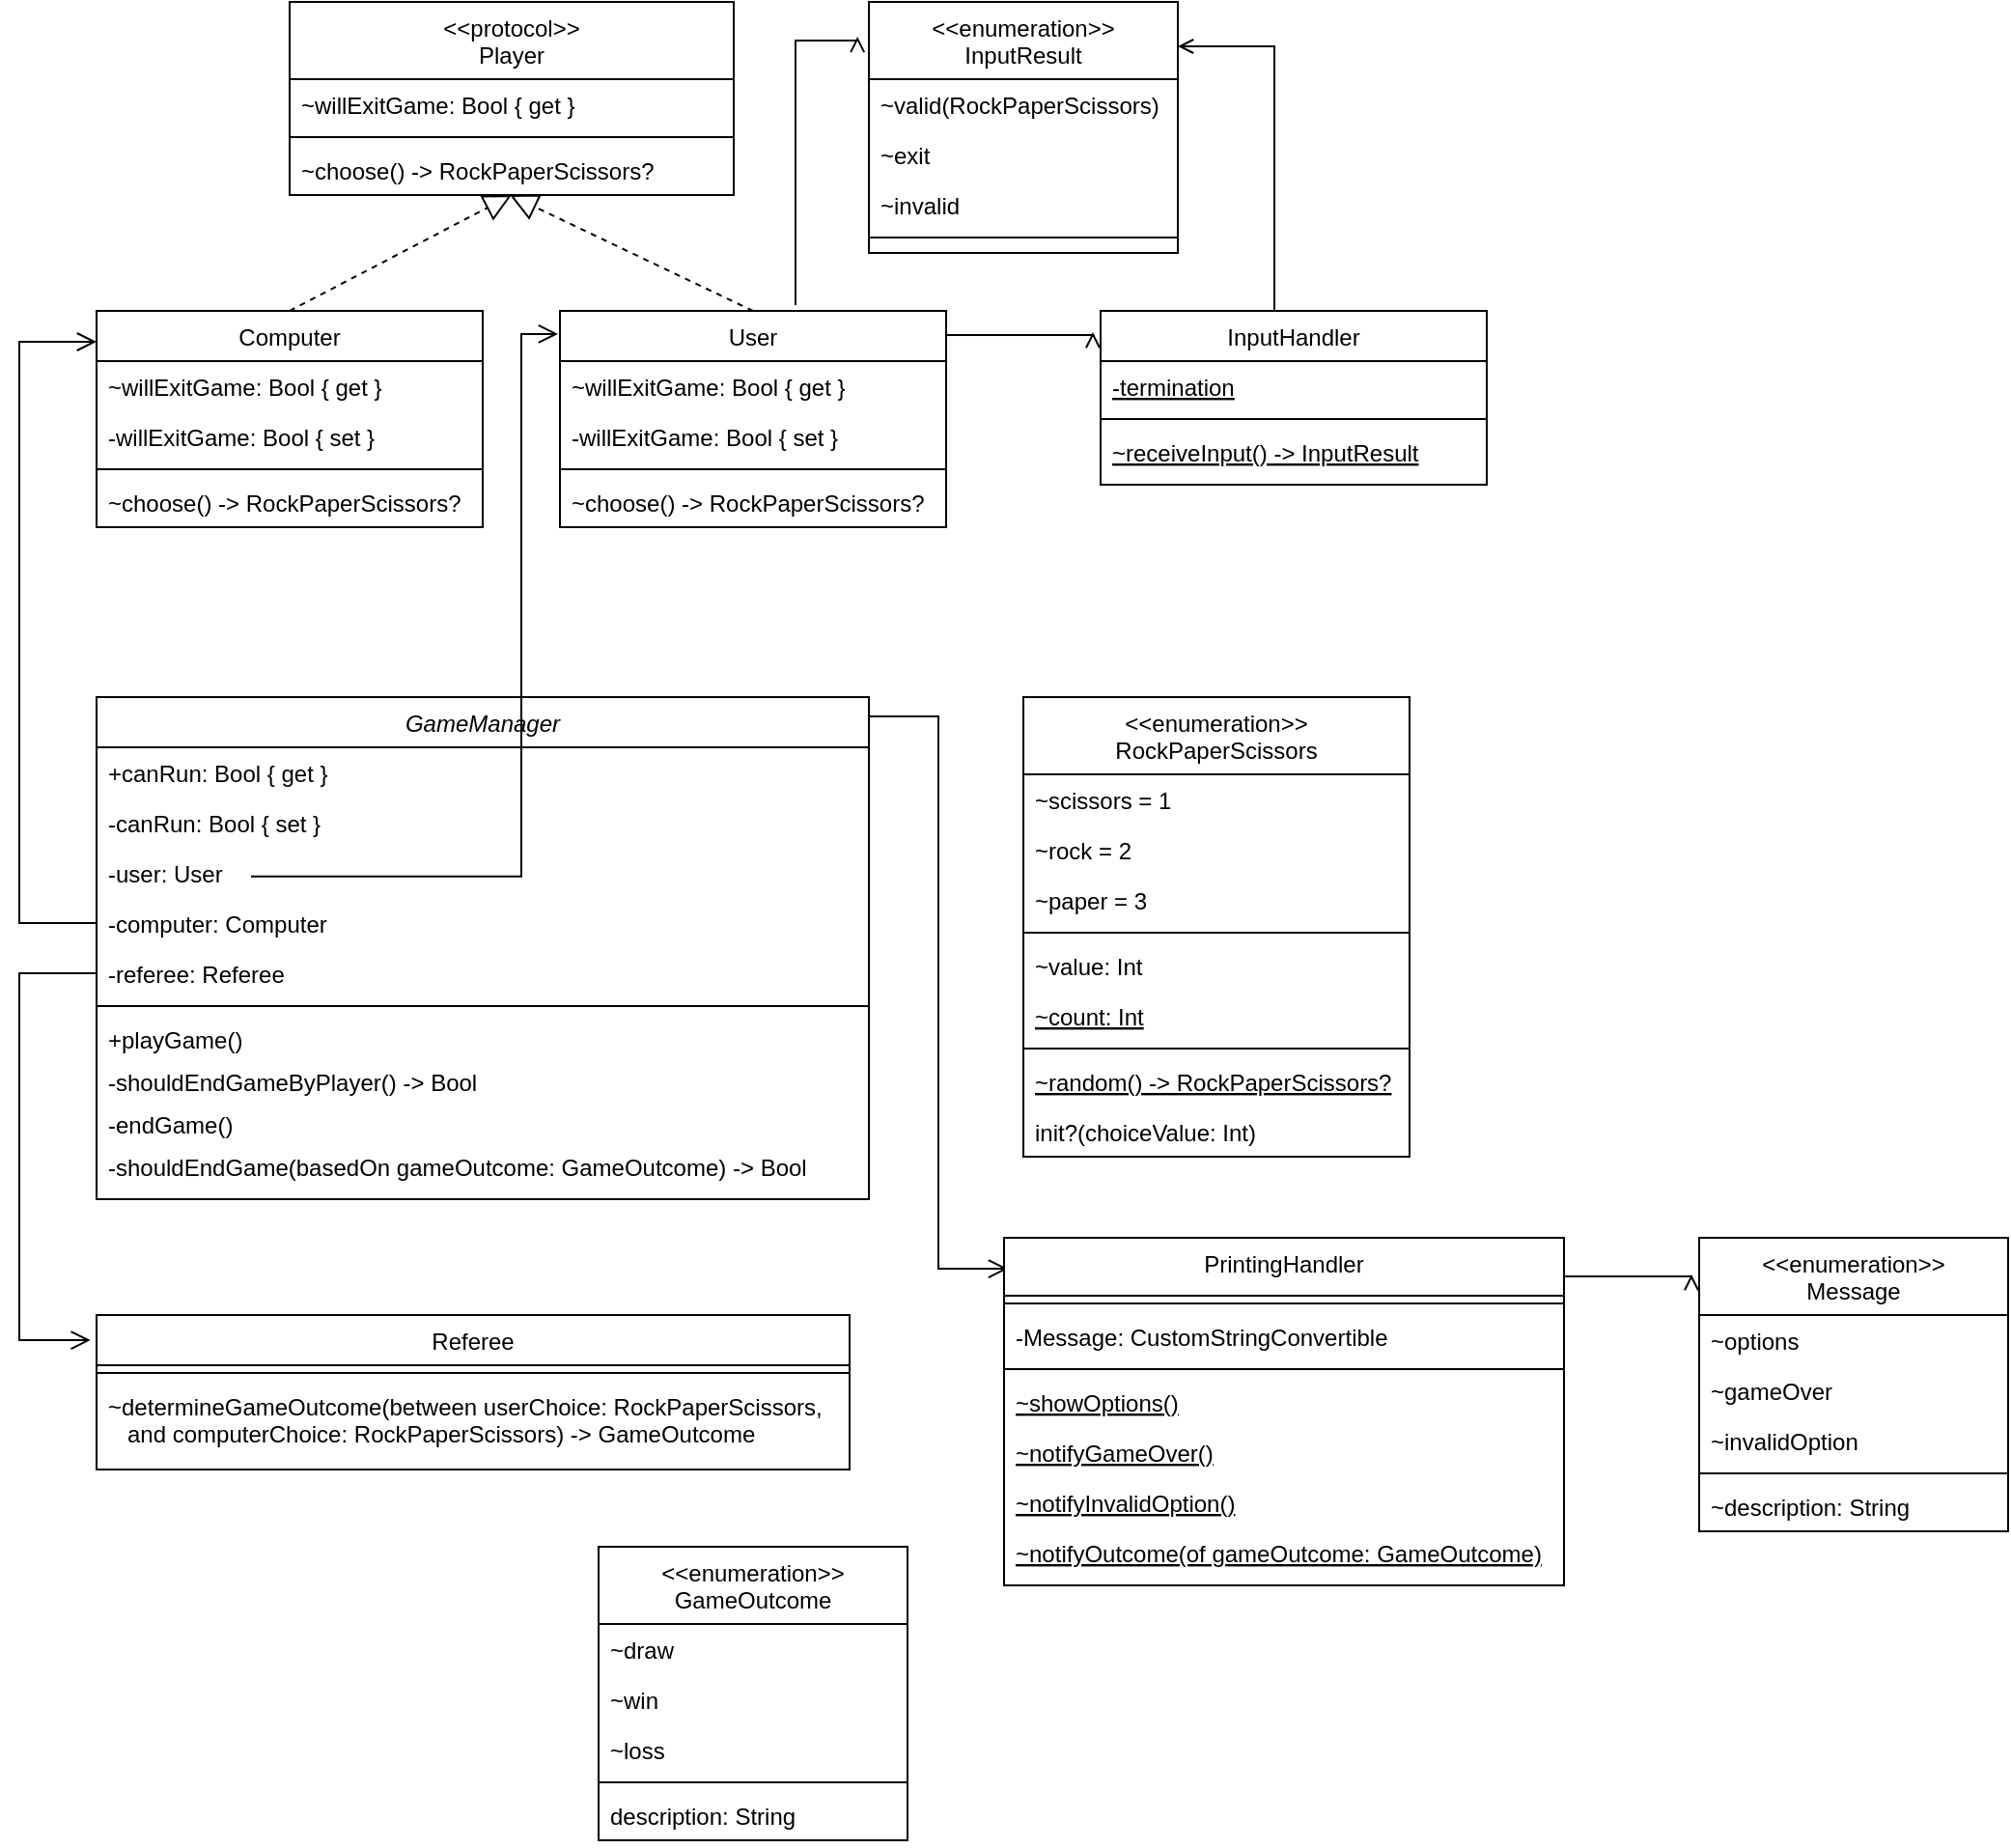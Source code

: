 <mxfile version="22.1.2" type="device">
  <diagram id="C5RBs43oDa-KdzZeNtuy" name="Page-1">
    <mxGraphModel dx="1706" dy="1177" grid="1" gridSize="10" guides="1" tooltips="1" connect="1" arrows="1" fold="1" page="1" pageScale="1" pageWidth="1169" pageHeight="1654" math="0" shadow="0">
      <root>
        <mxCell id="WIyWlLk6GJQsqaUBKTNV-0" />
        <mxCell id="WIyWlLk6GJQsqaUBKTNV-1" parent="WIyWlLk6GJQsqaUBKTNV-0" />
        <mxCell id="zkfFHV4jXpPFQw0GAbJ--0" value="GameManager" style="swimlane;fontStyle=2;align=center;verticalAlign=top;childLayout=stackLayout;horizontal=1;startSize=26;horizontalStack=0;resizeParent=1;resizeLast=0;collapsible=1;marginBottom=0;rounded=0;shadow=0;strokeWidth=1;" parent="WIyWlLk6GJQsqaUBKTNV-1" vertex="1">
          <mxGeometry x="80" y="400" width="400" height="260" as="geometry">
            <mxRectangle x="230" y="140" width="160" height="26" as="alternateBounds" />
          </mxGeometry>
        </mxCell>
        <mxCell id="zkfFHV4jXpPFQw0GAbJ--1" value="+canRun: Bool { get }" style="text;align=left;verticalAlign=top;spacingLeft=4;spacingRight=4;overflow=hidden;rotatable=0;points=[[0,0.5],[1,0.5]];portConstraint=eastwest;" parent="zkfFHV4jXpPFQw0GAbJ--0" vertex="1">
          <mxGeometry y="26" width="400" height="26" as="geometry" />
        </mxCell>
        <mxCell id="zkfFHV4jXpPFQw0GAbJ--2" value="-canRun: Bool { set }" style="text;align=left;verticalAlign=top;spacingLeft=4;spacingRight=4;overflow=hidden;rotatable=0;points=[[0,0.5],[1,0.5]];portConstraint=eastwest;rounded=0;shadow=0;html=0;" parent="zkfFHV4jXpPFQw0GAbJ--0" vertex="1">
          <mxGeometry y="52" width="400" height="26" as="geometry" />
        </mxCell>
        <mxCell id="s623HBF7WjrTzKDzdVk1-55" value="-user: User" style="text;align=left;verticalAlign=top;spacingLeft=4;spacingRight=4;overflow=hidden;rotatable=0;points=[[0,0.5],[1,0.5]];portConstraint=eastwest;rounded=0;shadow=0;html=0;" parent="zkfFHV4jXpPFQw0GAbJ--0" vertex="1">
          <mxGeometry y="78" width="400" height="26" as="geometry" />
        </mxCell>
        <mxCell id="s623HBF7WjrTzKDzdVk1-54" value="-computer: Computer" style="text;align=left;verticalAlign=top;spacingLeft=4;spacingRight=4;overflow=hidden;rotatable=0;points=[[0,0.5],[1,0.5]];portConstraint=eastwest;rounded=0;shadow=0;html=0;" parent="zkfFHV4jXpPFQw0GAbJ--0" vertex="1">
          <mxGeometry y="104" width="400" height="26" as="geometry" />
        </mxCell>
        <mxCell id="s623HBF7WjrTzKDzdVk1-56" value="-referee: Referee" style="text;align=left;verticalAlign=top;spacingLeft=4;spacingRight=4;overflow=hidden;rotatable=0;points=[[0,0.5],[1,0.5]];portConstraint=eastwest;rounded=0;shadow=0;html=0;" parent="zkfFHV4jXpPFQw0GAbJ--0" vertex="1">
          <mxGeometry y="130" width="400" height="26" as="geometry" />
        </mxCell>
        <mxCell id="zkfFHV4jXpPFQw0GAbJ--4" value="" style="line;html=1;strokeWidth=1;align=left;verticalAlign=middle;spacingTop=-1;spacingLeft=3;spacingRight=3;rotatable=0;labelPosition=right;points=[];portConstraint=eastwest;" parent="zkfFHV4jXpPFQw0GAbJ--0" vertex="1">
          <mxGeometry y="156" width="400" height="8" as="geometry" />
        </mxCell>
        <mxCell id="qmUEVyKpziymvP2P_vaz-50" value="+playGame()" style="text;align=left;verticalAlign=top;spacingLeft=4;spacingRight=4;overflow=hidden;rotatable=0;points=[[0,0.5],[1,0.5]];portConstraint=eastwest;strokeColor=none;" parent="zkfFHV4jXpPFQw0GAbJ--0" vertex="1">
          <mxGeometry y="164" width="400" height="22" as="geometry" />
        </mxCell>
        <mxCell id="qmUEVyKpziymvP2P_vaz-51" value="-shouldEndGameByPlayer() -&gt; Bool" style="text;align=left;verticalAlign=top;spacingLeft=4;spacingRight=4;overflow=hidden;rotatable=0;points=[[0,0.5],[1,0.5]];portConstraint=eastwest;strokeColor=none;" parent="zkfFHV4jXpPFQw0GAbJ--0" vertex="1">
          <mxGeometry y="186" width="400" height="22" as="geometry" />
        </mxCell>
        <mxCell id="i6mBD4vegmEakO4FTFAI-4" value="-endGame()" style="text;align=left;verticalAlign=top;spacingLeft=4;spacingRight=4;overflow=hidden;rotatable=0;points=[[0,0.5],[1,0.5]];portConstraint=eastwest;strokeColor=none;" parent="zkfFHV4jXpPFQw0GAbJ--0" vertex="1">
          <mxGeometry y="208" width="400" height="22" as="geometry" />
        </mxCell>
        <mxCell id="i6mBD4vegmEakO4FTFAI-1" value="-shouldEndGame(basedOn gameOutcome: GameOutcome) -&gt; Bool" style="text;align=left;verticalAlign=top;spacingLeft=4;spacingRight=4;overflow=hidden;rotatable=0;points=[[0,0.5],[1,0.5]];portConstraint=eastwest;strokeColor=none;" parent="zkfFHV4jXpPFQw0GAbJ--0" vertex="1">
          <mxGeometry y="230" width="400" height="22" as="geometry" />
        </mxCell>
        <mxCell id="qmUEVyKpziymvP2P_vaz-57" value="&lt;&lt;enumeration&gt;&gt;&#xa;RockPaperScissors" style="swimlane;fontStyle=0;align=center;verticalAlign=top;childLayout=stackLayout;horizontal=1;startSize=40;horizontalStack=0;resizeParent=1;resizeLast=0;collapsible=1;marginBottom=0;rounded=0;shadow=0;strokeWidth=1;" parent="WIyWlLk6GJQsqaUBKTNV-1" vertex="1">
          <mxGeometry x="560" y="400" width="200" height="238" as="geometry">
            <mxRectangle x="340" y="380" width="170" height="26" as="alternateBounds" />
          </mxGeometry>
        </mxCell>
        <mxCell id="qmUEVyKpziymvP2P_vaz-58" value="~scissors = 1" style="text;align=left;verticalAlign=top;spacingLeft=4;spacingRight=4;overflow=hidden;rotatable=0;points=[[0,0.5],[1,0.5]];portConstraint=eastwest;" parent="qmUEVyKpziymvP2P_vaz-57" vertex="1">
          <mxGeometry y="40" width="200" height="26" as="geometry" />
        </mxCell>
        <mxCell id="qmUEVyKpziymvP2P_vaz-69" value="~rock = 2" style="text;align=left;verticalAlign=top;spacingLeft=4;spacingRight=4;overflow=hidden;rotatable=0;points=[[0,0.5],[1,0.5]];portConstraint=eastwest;" parent="qmUEVyKpziymvP2P_vaz-57" vertex="1">
          <mxGeometry y="66" width="200" height="26" as="geometry" />
        </mxCell>
        <mxCell id="qmUEVyKpziymvP2P_vaz-70" value="~paper = 3" style="text;align=left;verticalAlign=top;spacingLeft=4;spacingRight=4;overflow=hidden;rotatable=0;points=[[0,0.5],[1,0.5]];portConstraint=eastwest;" parent="qmUEVyKpziymvP2P_vaz-57" vertex="1">
          <mxGeometry y="92" width="200" height="26" as="geometry" />
        </mxCell>
        <mxCell id="qmUEVyKpziymvP2P_vaz-59" value="" style="line;html=1;strokeWidth=1;align=left;verticalAlign=middle;spacingTop=-1;spacingLeft=3;spacingRight=3;rotatable=0;labelPosition=right;points=[];portConstraint=eastwest;" parent="qmUEVyKpziymvP2P_vaz-57" vertex="1">
          <mxGeometry y="118" width="200" height="8" as="geometry" />
        </mxCell>
        <mxCell id="s623HBF7WjrTzKDzdVk1-36" value="~value: Int" style="text;align=left;verticalAlign=top;spacingLeft=4;spacingRight=4;overflow=hidden;rotatable=0;points=[[0,0.5],[1,0.5]];portConstraint=eastwest;" parent="qmUEVyKpziymvP2P_vaz-57" vertex="1">
          <mxGeometry y="126" width="200" height="26" as="geometry" />
        </mxCell>
        <mxCell id="s623HBF7WjrTzKDzdVk1-40" value="~count: Int" style="text;align=left;verticalAlign=top;spacingLeft=4;spacingRight=4;overflow=hidden;rotatable=0;points=[[0,0.5],[1,0.5]];portConstraint=eastwest;fontStyle=4" parent="qmUEVyKpziymvP2P_vaz-57" vertex="1">
          <mxGeometry y="152" width="200" height="26" as="geometry" />
        </mxCell>
        <mxCell id="s623HBF7WjrTzKDzdVk1-39" value="" style="line;html=1;strokeWidth=1;align=left;verticalAlign=middle;spacingTop=-1;spacingLeft=3;spacingRight=3;rotatable=0;labelPosition=right;points=[];portConstraint=eastwest;" parent="qmUEVyKpziymvP2P_vaz-57" vertex="1">
          <mxGeometry y="178" width="200" height="8" as="geometry" />
        </mxCell>
        <mxCell id="s623HBF7WjrTzKDzdVk1-38" value="~random() -&gt; RockPaperScissors?" style="text;align=left;verticalAlign=top;spacingLeft=4;spacingRight=4;overflow=hidden;rotatable=0;points=[[0,0.5],[1,0.5]];portConstraint=eastwest;fontStyle=4" parent="qmUEVyKpziymvP2P_vaz-57" vertex="1">
          <mxGeometry y="186" width="200" height="26" as="geometry" />
        </mxCell>
        <mxCell id="s623HBF7WjrTzKDzdVk1-37" value="init?(choiceValue: Int)" style="text;align=left;verticalAlign=top;spacingLeft=4;spacingRight=4;overflow=hidden;rotatable=0;points=[[0,0.5],[1,0.5]];portConstraint=eastwest;" parent="qmUEVyKpziymvP2P_vaz-57" vertex="1">
          <mxGeometry y="212" width="200" height="26" as="geometry" />
        </mxCell>
        <mxCell id="qmUEVyKpziymvP2P_vaz-72" value="&lt;&lt;enumeration&gt;&gt;&#xa;Message" style="swimlane;fontStyle=0;align=center;verticalAlign=top;childLayout=stackLayout;horizontal=1;startSize=40;horizontalStack=0;resizeParent=1;resizeLast=0;collapsible=1;marginBottom=0;rounded=0;shadow=0;strokeWidth=1;" parent="WIyWlLk6GJQsqaUBKTNV-1" vertex="1">
          <mxGeometry x="910" y="680" width="160" height="152" as="geometry">
            <mxRectangle x="340" y="380" width="170" height="26" as="alternateBounds" />
          </mxGeometry>
        </mxCell>
        <mxCell id="qmUEVyKpziymvP2P_vaz-73" value="~options" style="text;align=left;verticalAlign=top;spacingLeft=4;spacingRight=4;overflow=hidden;rotatable=0;points=[[0,0.5],[1,0.5]];portConstraint=eastwest;" parent="qmUEVyKpziymvP2P_vaz-72" vertex="1">
          <mxGeometry y="40" width="160" height="26" as="geometry" />
        </mxCell>
        <mxCell id="qmUEVyKpziymvP2P_vaz-74" value="~gameOver" style="text;align=left;verticalAlign=top;spacingLeft=4;spacingRight=4;overflow=hidden;rotatable=0;points=[[0,0.5],[1,0.5]];portConstraint=eastwest;" parent="qmUEVyKpziymvP2P_vaz-72" vertex="1">
          <mxGeometry y="66" width="160" height="26" as="geometry" />
        </mxCell>
        <mxCell id="qmUEVyKpziymvP2P_vaz-75" value="~invalidOption" style="text;align=left;verticalAlign=top;spacingLeft=4;spacingRight=4;overflow=hidden;rotatable=0;points=[[0,0.5],[1,0.5]];portConstraint=eastwest;" parent="qmUEVyKpziymvP2P_vaz-72" vertex="1">
          <mxGeometry y="92" width="160" height="26" as="geometry" />
        </mxCell>
        <mxCell id="qmUEVyKpziymvP2P_vaz-76" value="" style="line;html=1;strokeWidth=1;align=left;verticalAlign=middle;spacingTop=-1;spacingLeft=3;spacingRight=3;rotatable=0;labelPosition=right;points=[];portConstraint=eastwest;" parent="qmUEVyKpziymvP2P_vaz-72" vertex="1">
          <mxGeometry y="118" width="160" height="8" as="geometry" />
        </mxCell>
        <mxCell id="qmUEVyKpziymvP2P_vaz-78" value="~description: String" style="text;align=left;verticalAlign=top;spacingLeft=4;spacingRight=4;overflow=hidden;rotatable=0;points=[[0,0.5],[1,0.5]];portConstraint=eastwest;" parent="qmUEVyKpziymvP2P_vaz-72" vertex="1">
          <mxGeometry y="126" width="160" height="26" as="geometry" />
        </mxCell>
        <mxCell id="qmUEVyKpziymvP2P_vaz-79" value="" style="endArrow=open;shadow=0;strokeWidth=1;rounded=0;endFill=1;edgeStyle=elbowEdgeStyle;elbow=vertical;exitX=0.99;exitY=0.125;exitDx=0;exitDy=0;exitPerimeter=0;entryX=-0.02;entryY=0.122;entryDx=0;entryDy=0;entryPerimeter=0;" parent="WIyWlLk6GJQsqaUBKTNV-1" source="s623HBF7WjrTzKDzdVk1-49" target="s623HBF7WjrTzKDzdVk1-57" edge="1">
          <mxGeometry x="0.5" y="41" relative="1" as="geometry">
            <mxPoint x="530" y="180" as="sourcePoint" />
            <mxPoint x="610" y="180" as="targetPoint" />
            <mxPoint x="-40" y="32" as="offset" />
          </mxGeometry>
        </mxCell>
        <mxCell id="-9zZKkEwCmD_-viZf4k5-0" value="" style="edgeStyle=elbowEdgeStyle;elbow=horizontal;endArrow=open;html=1;curved=0;rounded=0;endSize=8;startSize=8;endFill=0;entryX=0.007;entryY=0.089;entryDx=0;entryDy=0;entryPerimeter=0;" parent="WIyWlLk6GJQsqaUBKTNV-1" target="s623HBF7WjrTzKDzdVk1-62" edge="1">
          <mxGeometry width="50" height="50" relative="1" as="geometry">
            <mxPoint x="480" y="410" as="sourcePoint" />
            <mxPoint x="540" y="464.16" as="targetPoint" />
            <Array as="points" />
          </mxGeometry>
        </mxCell>
        <mxCell id="s623HBF7WjrTzKDzdVk1-1" value="Referee" style="swimlane;fontStyle=0;align=center;verticalAlign=top;childLayout=stackLayout;horizontal=1;startSize=26;horizontalStack=0;resizeParent=1;resizeLast=0;collapsible=1;marginBottom=0;rounded=0;shadow=0;strokeWidth=1;" parent="WIyWlLk6GJQsqaUBKTNV-1" vertex="1">
          <mxGeometry x="80" y="720" width="390" height="80" as="geometry">
            <mxRectangle x="560" y="360" width="160" height="26" as="alternateBounds" />
          </mxGeometry>
        </mxCell>
        <mxCell id="s623HBF7WjrTzKDzdVk1-2" value="" style="line;html=1;strokeWidth=1;align=left;verticalAlign=middle;spacingTop=-1;spacingLeft=3;spacingRight=3;rotatable=0;labelPosition=right;points=[];portConstraint=eastwest;" parent="s623HBF7WjrTzKDzdVk1-1" vertex="1">
          <mxGeometry y="26" width="390" height="8" as="geometry" />
        </mxCell>
        <mxCell id="s623HBF7WjrTzKDzdVk1-4" value="~determineGameOutcome(between userChoice: RockPaperScissors,&#xa;   and computerChoice: RockPaperScissors) -&gt; GameOutcome" style="text;align=left;verticalAlign=top;spacingLeft=4;spacingRight=4;overflow=hidden;rotatable=0;points=[[0,0.5],[1,0.5]];portConstraint=eastwest;" parent="s623HBF7WjrTzKDzdVk1-1" vertex="1">
          <mxGeometry y="34" width="390" height="38" as="geometry" />
        </mxCell>
        <mxCell id="s623HBF7WjrTzKDzdVk1-10" value="&lt;&lt;protocol&gt;&gt;&#xa;Player" style="swimlane;fontStyle=0;align=center;verticalAlign=top;childLayout=stackLayout;horizontal=1;startSize=40;horizontalStack=0;resizeParent=1;resizeLast=0;collapsible=1;marginBottom=0;rounded=0;shadow=0;strokeWidth=1;" parent="WIyWlLk6GJQsqaUBKTNV-1" vertex="1">
          <mxGeometry x="180" y="40" width="230" height="100" as="geometry">
            <mxRectangle x="340" y="380" width="170" height="26" as="alternateBounds" />
          </mxGeometry>
        </mxCell>
        <mxCell id="s623HBF7WjrTzKDzdVk1-11" value="~willExitGame: Bool { get }" style="text;align=left;verticalAlign=top;spacingLeft=4;spacingRight=4;overflow=hidden;rotatable=0;points=[[0,0.5],[1,0.5]];portConstraint=eastwest;" parent="s623HBF7WjrTzKDzdVk1-10" vertex="1">
          <mxGeometry y="40" width="230" height="26" as="geometry" />
        </mxCell>
        <mxCell id="s623HBF7WjrTzKDzdVk1-14" value="" style="line;html=1;strokeWidth=1;align=left;verticalAlign=middle;spacingTop=-1;spacingLeft=3;spacingRight=3;rotatable=0;labelPosition=right;points=[];portConstraint=eastwest;" parent="s623HBF7WjrTzKDzdVk1-10" vertex="1">
          <mxGeometry y="66" width="230" height="8" as="geometry" />
        </mxCell>
        <mxCell id="s623HBF7WjrTzKDzdVk1-27" value="~choose() -&gt; RockPaperScissors?" style="text;align=left;verticalAlign=top;spacingLeft=4;spacingRight=4;overflow=hidden;rotatable=0;points=[[0,0.5],[1,0.5]];portConstraint=eastwest;" parent="s623HBF7WjrTzKDzdVk1-10" vertex="1">
          <mxGeometry y="74" width="230" height="26" as="geometry" />
        </mxCell>
        <mxCell id="s623HBF7WjrTzKDzdVk1-30" value="Computer" style="swimlane;fontStyle=0;align=center;verticalAlign=top;childLayout=stackLayout;horizontal=1;startSize=26;horizontalStack=0;resizeParent=1;resizeLast=0;collapsible=1;marginBottom=0;rounded=0;shadow=0;strokeWidth=1;" parent="WIyWlLk6GJQsqaUBKTNV-1" vertex="1">
          <mxGeometry x="80" y="200" width="200" height="112" as="geometry">
            <mxRectangle x="560" y="360" width="160" height="26" as="alternateBounds" />
          </mxGeometry>
        </mxCell>
        <mxCell id="s623HBF7WjrTzKDzdVk1-31" value="~willExitGame: Bool { get }" style="text;align=left;verticalAlign=top;spacingLeft=4;spacingRight=4;overflow=hidden;rotatable=0;points=[[0,0.5],[1,0.5]];portConstraint=eastwest;" parent="s623HBF7WjrTzKDzdVk1-30" vertex="1">
          <mxGeometry y="26" width="200" height="26" as="geometry" />
        </mxCell>
        <mxCell id="s623HBF7WjrTzKDzdVk1-32" value="-willExitGame: Bool { set }" style="text;align=left;verticalAlign=top;spacingLeft=4;spacingRight=4;overflow=hidden;rotatable=0;points=[[0,0.5],[1,0.5]];portConstraint=eastwest;" parent="s623HBF7WjrTzKDzdVk1-30" vertex="1">
          <mxGeometry y="52" width="200" height="26" as="geometry" />
        </mxCell>
        <mxCell id="s623HBF7WjrTzKDzdVk1-33" value="" style="line;html=1;strokeWidth=1;align=left;verticalAlign=middle;spacingTop=-1;spacingLeft=3;spacingRight=3;rotatable=0;labelPosition=right;points=[];portConstraint=eastwest;" parent="s623HBF7WjrTzKDzdVk1-30" vertex="1">
          <mxGeometry y="78" width="200" height="8" as="geometry" />
        </mxCell>
        <mxCell id="s623HBF7WjrTzKDzdVk1-34" value="~choose() -&gt; RockPaperScissors?" style="text;align=left;verticalAlign=top;spacingLeft=4;spacingRight=4;overflow=hidden;rotatable=0;points=[[0,0.5],[1,0.5]];portConstraint=eastwest;" parent="s623HBF7WjrTzKDzdVk1-30" vertex="1">
          <mxGeometry y="86" width="200" height="26" as="geometry" />
        </mxCell>
        <mxCell id="s623HBF7WjrTzKDzdVk1-41" value="&lt;&lt;enumeration&gt;&gt;&#xa;InputResult" style="swimlane;fontStyle=0;align=center;verticalAlign=top;childLayout=stackLayout;horizontal=1;startSize=40;horizontalStack=0;resizeParent=1;resizeLast=0;collapsible=1;marginBottom=0;rounded=0;shadow=0;strokeWidth=1;" parent="WIyWlLk6GJQsqaUBKTNV-1" vertex="1">
          <mxGeometry x="480" y="40" width="160" height="130" as="geometry">
            <mxRectangle x="340" y="380" width="170" height="26" as="alternateBounds" />
          </mxGeometry>
        </mxCell>
        <mxCell id="s623HBF7WjrTzKDzdVk1-42" value="~valid(RockPaperScissors)" style="text;align=left;verticalAlign=top;spacingLeft=4;spacingRight=4;overflow=hidden;rotatable=0;points=[[0,0.5],[1,0.5]];portConstraint=eastwest;" parent="s623HBF7WjrTzKDzdVk1-41" vertex="1">
          <mxGeometry y="40" width="160" height="26" as="geometry" />
        </mxCell>
        <mxCell id="s623HBF7WjrTzKDzdVk1-43" value="~exit" style="text;align=left;verticalAlign=top;spacingLeft=4;spacingRight=4;overflow=hidden;rotatable=0;points=[[0,0.5],[1,0.5]];portConstraint=eastwest;" parent="s623HBF7WjrTzKDzdVk1-41" vertex="1">
          <mxGeometry y="66" width="160" height="26" as="geometry" />
        </mxCell>
        <mxCell id="s623HBF7WjrTzKDzdVk1-44" value="~invalid" style="text;align=left;verticalAlign=top;spacingLeft=4;spacingRight=4;overflow=hidden;rotatable=0;points=[[0,0.5],[1,0.5]];portConstraint=eastwest;" parent="s623HBF7WjrTzKDzdVk1-41" vertex="1">
          <mxGeometry y="92" width="160" height="26" as="geometry" />
        </mxCell>
        <mxCell id="s623HBF7WjrTzKDzdVk1-45" value="" style="line;html=1;strokeWidth=1;align=left;verticalAlign=middle;spacingTop=-1;spacingLeft=3;spacingRight=3;rotatable=0;labelPosition=right;points=[];portConstraint=eastwest;" parent="s623HBF7WjrTzKDzdVk1-41" vertex="1">
          <mxGeometry y="118" width="160" height="8" as="geometry" />
        </mxCell>
        <mxCell id="s623HBF7WjrTzKDzdVk1-49" value="User" style="swimlane;fontStyle=0;align=center;verticalAlign=top;childLayout=stackLayout;horizontal=1;startSize=26;horizontalStack=0;resizeParent=1;resizeLast=0;collapsible=1;marginBottom=0;rounded=0;shadow=0;strokeWidth=1;" parent="WIyWlLk6GJQsqaUBKTNV-1" vertex="1">
          <mxGeometry x="320" y="200" width="200" height="112" as="geometry">
            <mxRectangle x="560" y="360" width="160" height="26" as="alternateBounds" />
          </mxGeometry>
        </mxCell>
        <mxCell id="s623HBF7WjrTzKDzdVk1-50" value="~willExitGame: Bool { get }" style="text;align=left;verticalAlign=top;spacingLeft=4;spacingRight=4;overflow=hidden;rotatable=0;points=[[0,0.5],[1,0.5]];portConstraint=eastwest;" parent="s623HBF7WjrTzKDzdVk1-49" vertex="1">
          <mxGeometry y="26" width="200" height="26" as="geometry" />
        </mxCell>
        <mxCell id="s623HBF7WjrTzKDzdVk1-51" value="-willExitGame: Bool { set }" style="text;align=left;verticalAlign=top;spacingLeft=4;spacingRight=4;overflow=hidden;rotatable=0;points=[[0,0.5],[1,0.5]];portConstraint=eastwest;" parent="s623HBF7WjrTzKDzdVk1-49" vertex="1">
          <mxGeometry y="52" width="200" height="26" as="geometry" />
        </mxCell>
        <mxCell id="s623HBF7WjrTzKDzdVk1-52" value="" style="line;html=1;strokeWidth=1;align=left;verticalAlign=middle;spacingTop=-1;spacingLeft=3;spacingRight=3;rotatable=0;labelPosition=right;points=[];portConstraint=eastwest;" parent="s623HBF7WjrTzKDzdVk1-49" vertex="1">
          <mxGeometry y="78" width="200" height="8" as="geometry" />
        </mxCell>
        <mxCell id="s623HBF7WjrTzKDzdVk1-53" value="~choose() -&gt; RockPaperScissors?" style="text;align=left;verticalAlign=top;spacingLeft=4;spacingRight=4;overflow=hidden;rotatable=0;points=[[0,0.5],[1,0.5]];portConstraint=eastwest;" parent="s623HBF7WjrTzKDzdVk1-49" vertex="1">
          <mxGeometry y="86" width="200" height="26" as="geometry" />
        </mxCell>
        <mxCell id="s623HBF7WjrTzKDzdVk1-57" value="InputHandler" style="swimlane;fontStyle=0;align=center;verticalAlign=top;childLayout=stackLayout;horizontal=1;startSize=26;horizontalStack=0;resizeParent=1;resizeLast=0;collapsible=1;marginBottom=0;rounded=0;shadow=0;strokeWidth=1;" parent="WIyWlLk6GJQsqaUBKTNV-1" vertex="1">
          <mxGeometry x="600" y="200" width="200" height="90" as="geometry">
            <mxRectangle x="560" y="360" width="160" height="26" as="alternateBounds" />
          </mxGeometry>
        </mxCell>
        <mxCell id="s623HBF7WjrTzKDzdVk1-58" value="-termination" style="text;align=left;verticalAlign=top;spacingLeft=4;spacingRight=4;overflow=hidden;rotatable=0;points=[[0,0.5],[1,0.5]];portConstraint=eastwest;fontStyle=4" parent="s623HBF7WjrTzKDzdVk1-57" vertex="1">
          <mxGeometry y="26" width="200" height="26" as="geometry" />
        </mxCell>
        <mxCell id="s623HBF7WjrTzKDzdVk1-60" value="" style="line;html=1;strokeWidth=1;align=left;verticalAlign=middle;spacingTop=-1;spacingLeft=3;spacingRight=3;rotatable=0;labelPosition=right;points=[];portConstraint=eastwest;" parent="s623HBF7WjrTzKDzdVk1-57" vertex="1">
          <mxGeometry y="52" width="200" height="8" as="geometry" />
        </mxCell>
        <mxCell id="s623HBF7WjrTzKDzdVk1-61" value="~receiveInput() -&gt; InputResult" style="text;align=left;verticalAlign=top;spacingLeft=4;spacingRight=4;overflow=hidden;rotatable=0;points=[[0,0.5],[1,0.5]];portConstraint=eastwest;fontStyle=4" parent="s623HBF7WjrTzKDzdVk1-57" vertex="1">
          <mxGeometry y="60" width="200" height="26" as="geometry" />
        </mxCell>
        <mxCell id="s623HBF7WjrTzKDzdVk1-62" value="PrintingHandler" style="swimlane;fontStyle=0;align=center;verticalAlign=top;childLayout=stackLayout;horizontal=1;startSize=30;horizontalStack=0;resizeParent=1;resizeLast=0;collapsible=1;marginBottom=0;rounded=0;shadow=0;strokeWidth=1;" parent="WIyWlLk6GJQsqaUBKTNV-1" vertex="1">
          <mxGeometry x="550" y="680" width="290" height="180" as="geometry">
            <mxRectangle x="340" y="380" width="170" height="26" as="alternateBounds" />
          </mxGeometry>
        </mxCell>
        <mxCell id="s623HBF7WjrTzKDzdVk1-66" value="" style="line;html=1;strokeWidth=1;align=left;verticalAlign=middle;spacingTop=-1;spacingLeft=3;spacingRight=3;rotatable=0;labelPosition=right;points=[];portConstraint=eastwest;" parent="s623HBF7WjrTzKDzdVk1-62" vertex="1">
          <mxGeometry y="30" width="290" height="8" as="geometry" />
        </mxCell>
        <mxCell id="s623HBF7WjrTzKDzdVk1-63" value="-Message: CustomStringConvertible" style="text;align=left;verticalAlign=top;spacingLeft=4;spacingRight=4;overflow=hidden;rotatable=0;points=[[0,0.5],[1,0.5]];portConstraint=eastwest;" parent="s623HBF7WjrTzKDzdVk1-62" vertex="1">
          <mxGeometry y="38" width="290" height="26" as="geometry" />
        </mxCell>
        <mxCell id="mDiNn8X6zUOTqSWpwGkp-0" value="" style="line;html=1;strokeWidth=1;align=left;verticalAlign=middle;spacingTop=-1;spacingLeft=3;spacingRight=3;rotatable=0;labelPosition=right;points=[];portConstraint=eastwest;" parent="s623HBF7WjrTzKDzdVk1-62" vertex="1">
          <mxGeometry y="64" width="290" height="8" as="geometry" />
        </mxCell>
        <mxCell id="s623HBF7WjrTzKDzdVk1-65" value="~showOptions()" style="text;align=left;verticalAlign=top;spacingLeft=4;spacingRight=4;overflow=hidden;rotatable=0;points=[[0,0.5],[1,0.5]];portConstraint=eastwest;fontStyle=4" parent="s623HBF7WjrTzKDzdVk1-62" vertex="1">
          <mxGeometry y="72" width="290" height="26" as="geometry" />
        </mxCell>
        <mxCell id="s623HBF7WjrTzKDzdVk1-64" value="~notifyGameOver()" style="text;align=left;verticalAlign=top;spacingLeft=4;spacingRight=4;overflow=hidden;rotatable=0;points=[[0,0.5],[1,0.5]];portConstraint=eastwest;fontStyle=4" parent="s623HBF7WjrTzKDzdVk1-62" vertex="1">
          <mxGeometry y="98" width="290" height="26" as="geometry" />
        </mxCell>
        <mxCell id="mDiNn8X6zUOTqSWpwGkp-1" value="~notifyInvalidOption()" style="text;align=left;verticalAlign=top;spacingLeft=4;spacingRight=4;overflow=hidden;rotatable=0;points=[[0,0.5],[1,0.5]];portConstraint=eastwest;fontStyle=4" parent="s623HBF7WjrTzKDzdVk1-62" vertex="1">
          <mxGeometry y="124" width="290" height="26" as="geometry" />
        </mxCell>
        <mxCell id="mDiNn8X6zUOTqSWpwGkp-2" value="~notifyOutcome(of gameOutcome: GameOutcome)" style="text;align=left;verticalAlign=top;spacingLeft=4;spacingRight=4;overflow=hidden;rotatable=0;points=[[0,0.5],[1,0.5]];portConstraint=eastwest;fontStyle=4" parent="s623HBF7WjrTzKDzdVk1-62" vertex="1">
          <mxGeometry y="150" width="290" height="26" as="geometry" />
        </mxCell>
        <mxCell id="mDiNn8X6zUOTqSWpwGkp-3" value="" style="endArrow=block;dashed=1;endFill=0;endSize=12;html=1;rounded=0;entryX=0.5;entryY=1;entryDx=0;entryDy=0;entryPerimeter=0;exitX=0.5;exitY=0;exitDx=0;exitDy=0;" parent="WIyWlLk6GJQsqaUBKTNV-1" source="s623HBF7WjrTzKDzdVk1-30" target="s623HBF7WjrTzKDzdVk1-27" edge="1">
          <mxGeometry width="160" relative="1" as="geometry">
            <mxPoint x="110" y="170" as="sourcePoint" />
            <mxPoint x="270" y="170" as="targetPoint" />
          </mxGeometry>
        </mxCell>
        <mxCell id="mDiNn8X6zUOTqSWpwGkp-4" value="" style="endArrow=block;dashed=1;endFill=0;endSize=12;html=1;rounded=0;exitX=0.5;exitY=0;exitDx=0;exitDy=0;entryX=0.496;entryY=1;entryDx=0;entryDy=0;entryPerimeter=0;" parent="WIyWlLk6GJQsqaUBKTNV-1" source="s623HBF7WjrTzKDzdVk1-49" target="s623HBF7WjrTzKDzdVk1-27" edge="1">
          <mxGeometry width="160" relative="1" as="geometry">
            <mxPoint x="390" y="200" as="sourcePoint" />
            <mxPoint x="290" y="140" as="targetPoint" />
          </mxGeometry>
        </mxCell>
        <mxCell id="mDiNn8X6zUOTqSWpwGkp-5" value="&lt;&lt;enumeration&gt;&gt;&#xa;GameOutcome" style="swimlane;fontStyle=0;align=center;verticalAlign=top;childLayout=stackLayout;horizontal=1;startSize=40;horizontalStack=0;resizeParent=1;resizeLast=0;collapsible=1;marginBottom=0;rounded=0;shadow=0;strokeWidth=1;" parent="WIyWlLk6GJQsqaUBKTNV-1" vertex="1">
          <mxGeometry x="340" y="840" width="160" height="152" as="geometry">
            <mxRectangle x="340" y="380" width="170" height="26" as="alternateBounds" />
          </mxGeometry>
        </mxCell>
        <mxCell id="mDiNn8X6zUOTqSWpwGkp-6" value="~draw" style="text;align=left;verticalAlign=top;spacingLeft=4;spacingRight=4;overflow=hidden;rotatable=0;points=[[0,0.5],[1,0.5]];portConstraint=eastwest;" parent="mDiNn8X6zUOTqSWpwGkp-5" vertex="1">
          <mxGeometry y="40" width="160" height="26" as="geometry" />
        </mxCell>
        <mxCell id="mDiNn8X6zUOTqSWpwGkp-7" value="~win" style="text;align=left;verticalAlign=top;spacingLeft=4;spacingRight=4;overflow=hidden;rotatable=0;points=[[0,0.5],[1,0.5]];portConstraint=eastwest;" parent="mDiNn8X6zUOTqSWpwGkp-5" vertex="1">
          <mxGeometry y="66" width="160" height="26" as="geometry" />
        </mxCell>
        <mxCell id="mDiNn8X6zUOTqSWpwGkp-8" value="~loss" style="text;align=left;verticalAlign=top;spacingLeft=4;spacingRight=4;overflow=hidden;rotatable=0;points=[[0,0.5],[1,0.5]];portConstraint=eastwest;" parent="mDiNn8X6zUOTqSWpwGkp-5" vertex="1">
          <mxGeometry y="92" width="160" height="26" as="geometry" />
        </mxCell>
        <mxCell id="mDiNn8X6zUOTqSWpwGkp-9" value="" style="line;html=1;strokeWidth=1;align=left;verticalAlign=middle;spacingTop=-1;spacingLeft=3;spacingRight=3;rotatable=0;labelPosition=right;points=[];portConstraint=eastwest;" parent="mDiNn8X6zUOTqSWpwGkp-5" vertex="1">
          <mxGeometry y="118" width="160" height="8" as="geometry" />
        </mxCell>
        <mxCell id="mDiNn8X6zUOTqSWpwGkp-10" value="description: String" style="text;align=left;verticalAlign=top;spacingLeft=4;spacingRight=4;overflow=hidden;rotatable=0;points=[[0,0.5],[1,0.5]];portConstraint=eastwest;" parent="mDiNn8X6zUOTqSWpwGkp-5" vertex="1">
          <mxGeometry y="126" width="160" height="26" as="geometry" />
        </mxCell>
        <mxCell id="mDiNn8X6zUOTqSWpwGkp-11" value="" style="edgeStyle=elbowEdgeStyle;elbow=horizontal;endArrow=open;html=1;curved=0;rounded=0;endSize=8;startSize=8;endFill=0;exitX=0;exitY=0.5;exitDx=0;exitDy=0;" parent="WIyWlLk6GJQsqaUBKTNV-1" source="s623HBF7WjrTzKDzdVk1-54" edge="1">
          <mxGeometry width="50" height="50" relative="1" as="geometry">
            <mxPoint x="70" y="517" as="sourcePoint" />
            <mxPoint x="80" y="216" as="targetPoint" />
            <Array as="points">
              <mxPoint x="40" y="390" />
            </Array>
          </mxGeometry>
        </mxCell>
        <mxCell id="mDiNn8X6zUOTqSWpwGkp-15" value="" style="edgeStyle=elbowEdgeStyle;elbow=horizontal;endArrow=open;html=1;curved=0;rounded=0;endSize=8;startSize=8;endFill=0;entryX=-0.005;entryY=0.107;entryDx=0;entryDy=0;entryPerimeter=0;" parent="WIyWlLk6GJQsqaUBKTNV-1" target="s623HBF7WjrTzKDzdVk1-49" edge="1">
          <mxGeometry width="50" height="50" relative="1" as="geometry">
            <mxPoint x="160" y="492.84" as="sourcePoint" />
            <mxPoint x="300" y="210" as="targetPoint" />
            <Array as="points">
              <mxPoint x="300" y="360" />
            </Array>
          </mxGeometry>
        </mxCell>
        <mxCell id="mDiNn8X6zUOTqSWpwGkp-16" value="" style="edgeStyle=elbowEdgeStyle;elbow=vertical;endArrow=open;html=1;curved=0;rounded=0;endSize=8;startSize=8;endFill=0;exitX=0;exitY=0.5;exitDx=0;exitDy=0;entryX=-0.008;entryY=0.163;entryDx=0;entryDy=0;entryPerimeter=0;" parent="WIyWlLk6GJQsqaUBKTNV-1" source="s623HBF7WjrTzKDzdVk1-56" target="s623HBF7WjrTzKDzdVk1-1" edge="1">
          <mxGeometry width="50" height="50" relative="1" as="geometry">
            <mxPoint x="90" y="527" as="sourcePoint" />
            <mxPoint x="90" y="226" as="targetPoint" />
            <Array as="points">
              <mxPoint x="40" y="640" />
            </Array>
          </mxGeometry>
        </mxCell>
        <mxCell id="mDiNn8X6zUOTqSWpwGkp-21" value="" style="endArrow=open;shadow=0;strokeWidth=1;rounded=0;endFill=1;edgeStyle=elbowEdgeStyle;elbow=vertical;entryX=-0.025;entryY=0.125;entryDx=0;entryDy=0;entryPerimeter=0;" parent="WIyWlLk6GJQsqaUBKTNV-1" target="qmUEVyKpziymvP2P_vaz-72" edge="1">
          <mxGeometry x="0.5" y="41" relative="1" as="geometry">
            <mxPoint x="840" y="699" as="sourcePoint" />
            <mxPoint x="900" y="691" as="targetPoint" />
            <mxPoint x="-40" y="32" as="offset" />
            <Array as="points">
              <mxPoint x="870" y="700" />
            </Array>
          </mxGeometry>
        </mxCell>
        <mxCell id="mDiNn8X6zUOTqSWpwGkp-22" value="" style="endArrow=open;shadow=0;strokeWidth=1;rounded=0;endFill=1;edgeStyle=elbowEdgeStyle;elbow=vertical;entryX=-0.037;entryY=0.138;entryDx=0;entryDy=0;entryPerimeter=0;exitX=0.61;exitY=-0.027;exitDx=0;exitDy=0;exitPerimeter=0;" parent="WIyWlLk6GJQsqaUBKTNV-1" source="s623HBF7WjrTzKDzdVk1-49" target="s623HBF7WjrTzKDzdVk1-41" edge="1">
          <mxGeometry x="0.5" y="41" relative="1" as="geometry">
            <mxPoint x="527" y="190" as="sourcePoint" />
            <mxPoint x="593" y="190" as="targetPoint" />
            <mxPoint x="-40" y="32" as="offset" />
            <Array as="points">
              <mxPoint x="450" y="60" />
            </Array>
          </mxGeometry>
        </mxCell>
        <mxCell id="mDiNn8X6zUOTqSWpwGkp-23" value="" style="endArrow=open;shadow=0;strokeWidth=1;rounded=0;endFill=1;edgeStyle=elbowEdgeStyle;elbow=vertical;exitX=0.61;exitY=-0.027;exitDx=0;exitDy=0;exitPerimeter=0;" parent="WIyWlLk6GJQsqaUBKTNV-1" target="s623HBF7WjrTzKDzdVk1-41" edge="1">
          <mxGeometry x="0.5" y="41" relative="1" as="geometry">
            <mxPoint x="690" y="200" as="sourcePoint" />
            <mxPoint x="725" y="64" as="targetPoint" />
            <mxPoint x="-40" y="32" as="offset" />
            <Array as="points">
              <mxPoint x="698" y="63" />
            </Array>
          </mxGeometry>
        </mxCell>
      </root>
    </mxGraphModel>
  </diagram>
</mxfile>
